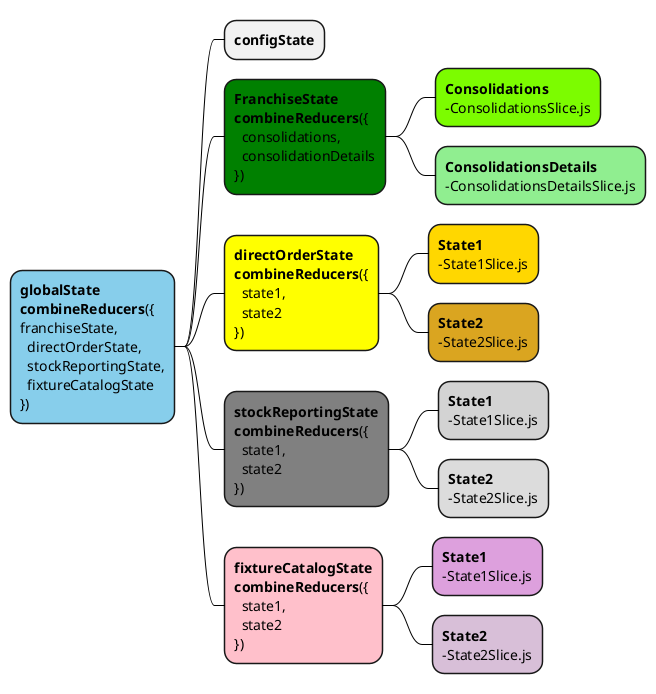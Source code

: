 
@startmindmap redux 
skinparam SequenceMessageAlignment center
skinparam classFontColor red

skinparam sequence {
ArrowColor black
}
skinparam State {
  BorderColor Gray
}

*[#SkyBlue]:**globalState**
**combineReducers**({
franchiseState, 
  directOrderState,
  stockReportingState,
  fixtureCatalogState
});
** **configState**
**[#green]:**FranchiseState**
**combineReducers**({
  consolidations, 
  consolidationDetails
});
***[#LawnGreen]:**Consolidations**
-ConsolidationsSlice.js;
***[#LightGreen]:**ConsolidationsDetails**
-ConsolidationsDetailsSlice.js;
**[#yellow]:**directOrderState**
**combineReducers**({
  state1, 
  state2
});
***[#Gold]:**State1**
-State1Slice.js;
***[#GoldenRod]:**State2**
-State2Slice.js;
**[#grey]:**stockReportingState**
**combineReducers**({
  state1, 
  state2
});
***[#LightGray]:**State1**
-State1Slice.js;
***[#Gainsboro]:**State2**
-State2Slice.js;
**[#pink]:**fixtureCatalogState**
**combineReducers**({
  state1, 
  state2
});
***[#plum]:**State1**
-State1Slice.js;
***[#Thistle]:**State2**
-State2Slice.js;
@endmindmap